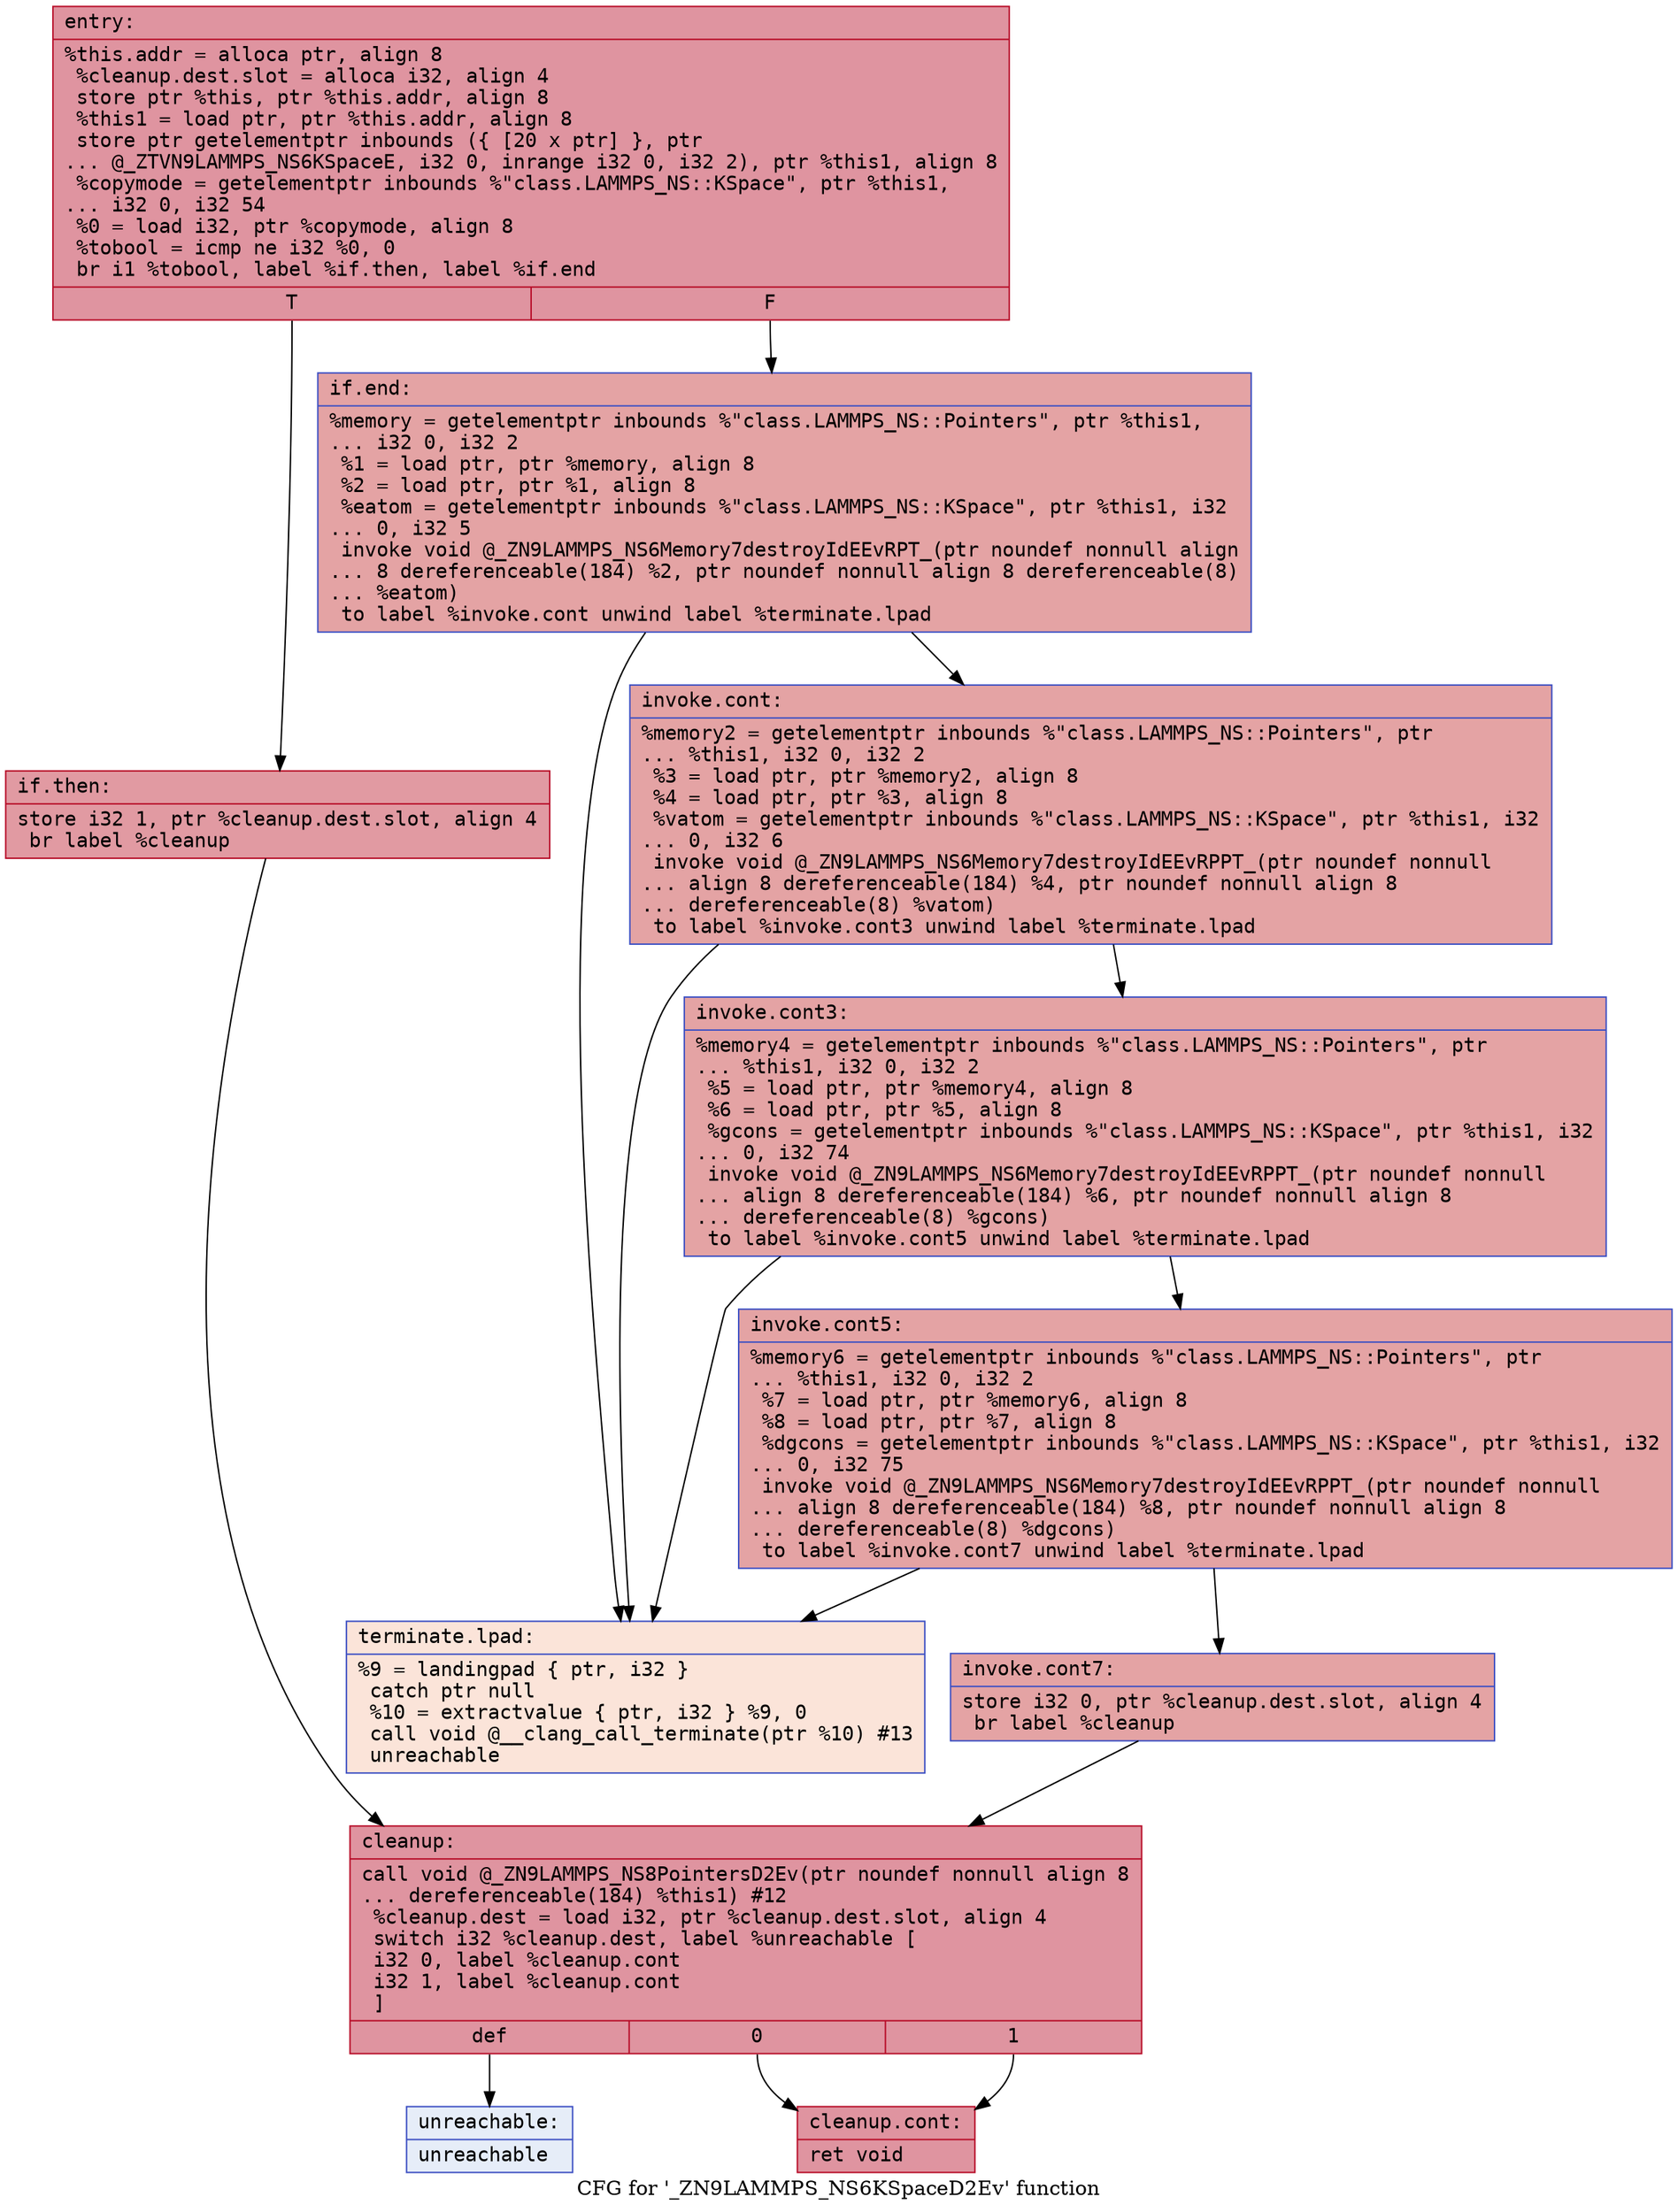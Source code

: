 digraph "CFG for '_ZN9LAMMPS_NS6KSpaceD2Ev' function" {
	label="CFG for '_ZN9LAMMPS_NS6KSpaceD2Ev' function";

	Node0x55c423d72840 [shape=record,color="#b70d28ff", style=filled, fillcolor="#b70d2870" fontname="Courier",label="{entry:\l|  %this.addr = alloca ptr, align 8\l  %cleanup.dest.slot = alloca i32, align 4\l  store ptr %this, ptr %this.addr, align 8\l  %this1 = load ptr, ptr %this.addr, align 8\l  store ptr getelementptr inbounds (\{ [20 x ptr] \}, ptr\l... @_ZTVN9LAMMPS_NS6KSpaceE, i32 0, inrange i32 0, i32 2), ptr %this1, align 8\l  %copymode = getelementptr inbounds %\"class.LAMMPS_NS::KSpace\", ptr %this1,\l... i32 0, i32 54\l  %0 = load i32, ptr %copymode, align 8\l  %tobool = icmp ne i32 %0, 0\l  br i1 %tobool, label %if.then, label %if.end\l|{<s0>T|<s1>F}}"];
	Node0x55c423d72840:s0 -> Node0x55c423d5eb40[tooltip="entry -> if.then\nProbability 62.50%" ];
	Node0x55c423d72840:s1 -> Node0x55c423d5ebb0[tooltip="entry -> if.end\nProbability 37.50%" ];
	Node0x55c423d5eb40 [shape=record,color="#b70d28ff", style=filled, fillcolor="#bb1b2c70" fontname="Courier",label="{if.then:\l|  store i32 1, ptr %cleanup.dest.slot, align 4\l  br label %cleanup\l}"];
	Node0x55c423d5eb40 -> Node0x55c423d5ed70[tooltip="if.then -> cleanup\nProbability 100.00%" ];
	Node0x55c423d5ebb0 [shape=record,color="#3d50c3ff", style=filled, fillcolor="#c32e3170" fontname="Courier",label="{if.end:\l|  %memory = getelementptr inbounds %\"class.LAMMPS_NS::Pointers\", ptr %this1,\l... i32 0, i32 2\l  %1 = load ptr, ptr %memory, align 8\l  %2 = load ptr, ptr %1, align 8\l  %eatom = getelementptr inbounds %\"class.LAMMPS_NS::KSpace\", ptr %this1, i32\l... 0, i32 5\l  invoke void @_ZN9LAMMPS_NS6Memory7destroyIdEEvRPT_(ptr noundef nonnull align\l... 8 dereferenceable(184) %2, ptr noundef nonnull align 8 dereferenceable(8)\l... %eatom)\l          to label %invoke.cont unwind label %terminate.lpad\l}"];
	Node0x55c423d5ebb0 -> Node0x55c423d5f110[tooltip="if.end -> invoke.cont\nProbability 100.00%" ];
	Node0x55c423d5ebb0 -> Node0x55c423d5f300[tooltip="if.end -> terminate.lpad\nProbability 0.00%" ];
	Node0x55c423d5f110 [shape=record,color="#3d50c3ff", style=filled, fillcolor="#c32e3170" fontname="Courier",label="{invoke.cont:\l|  %memory2 = getelementptr inbounds %\"class.LAMMPS_NS::Pointers\", ptr\l... %this1, i32 0, i32 2\l  %3 = load ptr, ptr %memory2, align 8\l  %4 = load ptr, ptr %3, align 8\l  %vatom = getelementptr inbounds %\"class.LAMMPS_NS::KSpace\", ptr %this1, i32\l... 0, i32 6\l  invoke void @_ZN9LAMMPS_NS6Memory7destroyIdEEvRPPT_(ptr noundef nonnull\l... align 8 dereferenceable(184) %4, ptr noundef nonnull align 8\l... dereferenceable(8) %vatom)\l          to label %invoke.cont3 unwind label %terminate.lpad\l}"];
	Node0x55c423d5f110 -> Node0x55c423d5f840[tooltip="invoke.cont -> invoke.cont3\nProbability 100.00%" ];
	Node0x55c423d5f110 -> Node0x55c423d5f300[tooltip="invoke.cont -> terminate.lpad\nProbability 0.00%" ];
	Node0x55c423d5f840 [shape=record,color="#3d50c3ff", style=filled, fillcolor="#c32e3170" fontname="Courier",label="{invoke.cont3:\l|  %memory4 = getelementptr inbounds %\"class.LAMMPS_NS::Pointers\", ptr\l... %this1, i32 0, i32 2\l  %5 = load ptr, ptr %memory4, align 8\l  %6 = load ptr, ptr %5, align 8\l  %gcons = getelementptr inbounds %\"class.LAMMPS_NS::KSpace\", ptr %this1, i32\l... 0, i32 74\l  invoke void @_ZN9LAMMPS_NS6Memory7destroyIdEEvRPPT_(ptr noundef nonnull\l... align 8 dereferenceable(184) %6, ptr noundef nonnull align 8\l... dereferenceable(8) %gcons)\l          to label %invoke.cont5 unwind label %terminate.lpad\l}"];
	Node0x55c423d5f840 -> Node0x55c423d5fde0[tooltip="invoke.cont3 -> invoke.cont5\nProbability 100.00%" ];
	Node0x55c423d5f840 -> Node0x55c423d5f300[tooltip="invoke.cont3 -> terminate.lpad\nProbability 0.00%" ];
	Node0x55c423d5fde0 [shape=record,color="#3d50c3ff", style=filled, fillcolor="#c32e3170" fontname="Courier",label="{invoke.cont5:\l|  %memory6 = getelementptr inbounds %\"class.LAMMPS_NS::Pointers\", ptr\l... %this1, i32 0, i32 2\l  %7 = load ptr, ptr %memory6, align 8\l  %8 = load ptr, ptr %7, align 8\l  %dgcons = getelementptr inbounds %\"class.LAMMPS_NS::KSpace\", ptr %this1, i32\l... 0, i32 75\l  invoke void @_ZN9LAMMPS_NS6Memory7destroyIdEEvRPPT_(ptr noundef nonnull\l... align 8 dereferenceable(184) %8, ptr noundef nonnull align 8\l... dereferenceable(8) %dgcons)\l          to label %invoke.cont7 unwind label %terminate.lpad\l}"];
	Node0x55c423d5fde0 -> Node0x55c423d602a0[tooltip="invoke.cont5 -> invoke.cont7\nProbability 100.00%" ];
	Node0x55c423d5fde0 -> Node0x55c423d5f300[tooltip="invoke.cont5 -> terminate.lpad\nProbability 0.00%" ];
	Node0x55c423d602a0 [shape=record,color="#3d50c3ff", style=filled, fillcolor="#c32e3170" fontname="Courier",label="{invoke.cont7:\l|  store i32 0, ptr %cleanup.dest.slot, align 4\l  br label %cleanup\l}"];
	Node0x55c423d602a0 -> Node0x55c423d5ed70[tooltip="invoke.cont7 -> cleanup\nProbability 100.00%" ];
	Node0x55c423d5ed70 [shape=record,color="#b70d28ff", style=filled, fillcolor="#b70d2870" fontname="Courier",label="{cleanup:\l|  call void @_ZN9LAMMPS_NS8PointersD2Ev(ptr noundef nonnull align 8\l... dereferenceable(184) %this1) #12\l  %cleanup.dest = load i32, ptr %cleanup.dest.slot, align 4\l  switch i32 %cleanup.dest, label %unreachable [\l    i32 0, label %cleanup.cont\l    i32 1, label %cleanup.cont\l  ]\l|{<s0>def|<s1>0|<s2>1}}"];
	Node0x55c423d5ed70:s0 -> Node0x55c423d60730[tooltip="cleanup -> unreachable\nProbability 0.00%" ];
	Node0x55c423d5ed70:s1 -> Node0x55c423d60aa0[tooltip="cleanup -> cleanup.cont\nProbability 100.00%" ];
	Node0x55c423d5ed70:s2 -> Node0x55c423d60aa0[tooltip="cleanup -> cleanup.cont\nProbability 100.00%" ];
	Node0x55c423d60aa0 [shape=record,color="#b70d28ff", style=filled, fillcolor="#b70d2870" fontname="Courier",label="{cleanup.cont:\l|  ret void\l}"];
	Node0x55c423d5f300 [shape=record,color="#3d50c3ff", style=filled, fillcolor="#f5c1a970" fontname="Courier",label="{terminate.lpad:\l|  %9 = landingpad \{ ptr, i32 \}\l          catch ptr null\l  %10 = extractvalue \{ ptr, i32 \} %9, 0\l  call void @__clang_call_terminate(ptr %10) #13\l  unreachable\l}"];
	Node0x55c423d60730 [shape=record,color="#3d50c3ff", style=filled, fillcolor="#c7d7f070" fontname="Courier",label="{unreachable:\l|  unreachable\l}"];
}
